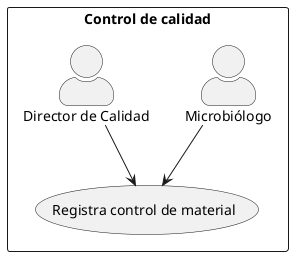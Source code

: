 @startuml

skinparam actorStyle awesome

rectangle "Control de calidad" {
:Microbiólogo: --> (Registra control de material)
:Director de Calidad: --> (Registra control de material)
}

@enduml